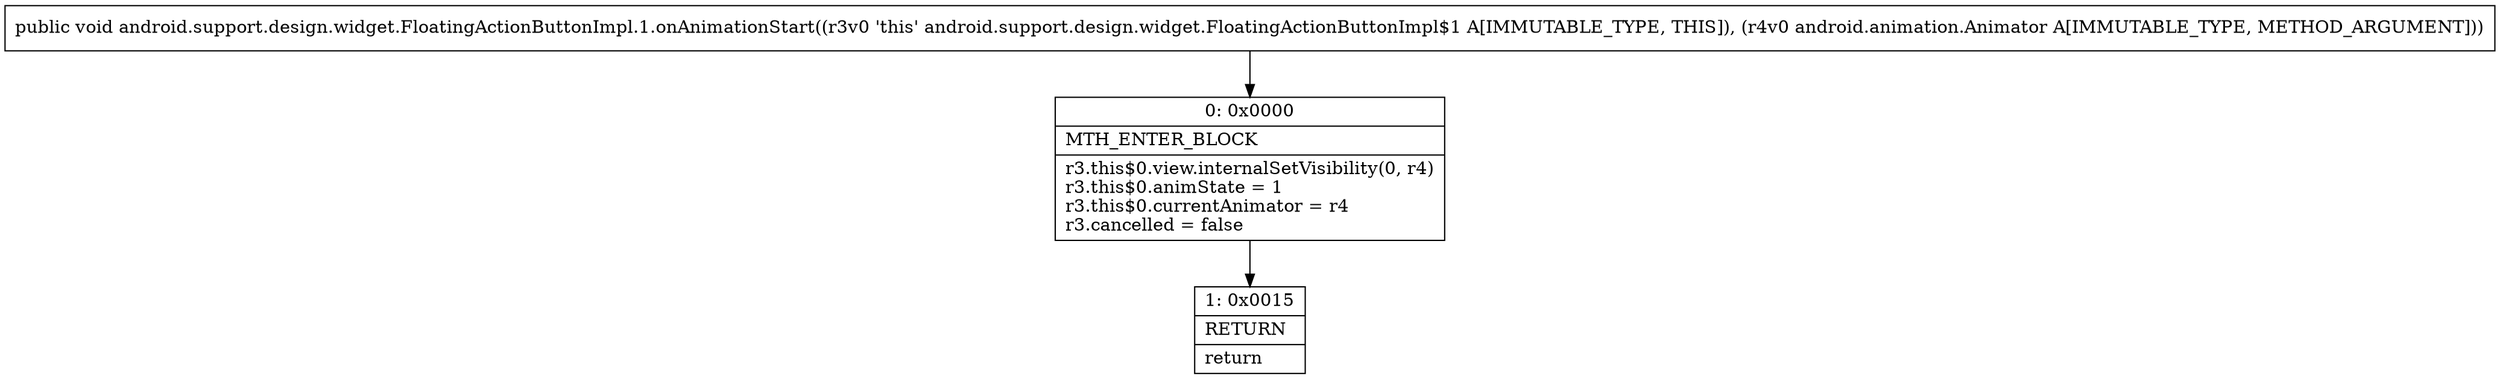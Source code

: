 digraph "CFG forandroid.support.design.widget.FloatingActionButtonImpl.1.onAnimationStart(Landroid\/animation\/Animator;)V" {
Node_0 [shape=record,label="{0\:\ 0x0000|MTH_ENTER_BLOCK\l|r3.this$0.view.internalSetVisibility(0, r4)\lr3.this$0.animState = 1\lr3.this$0.currentAnimator = r4\lr3.cancelled = false\l}"];
Node_1 [shape=record,label="{1\:\ 0x0015|RETURN\l|return\l}"];
MethodNode[shape=record,label="{public void android.support.design.widget.FloatingActionButtonImpl.1.onAnimationStart((r3v0 'this' android.support.design.widget.FloatingActionButtonImpl$1 A[IMMUTABLE_TYPE, THIS]), (r4v0 android.animation.Animator A[IMMUTABLE_TYPE, METHOD_ARGUMENT])) }"];
MethodNode -> Node_0;
Node_0 -> Node_1;
}

